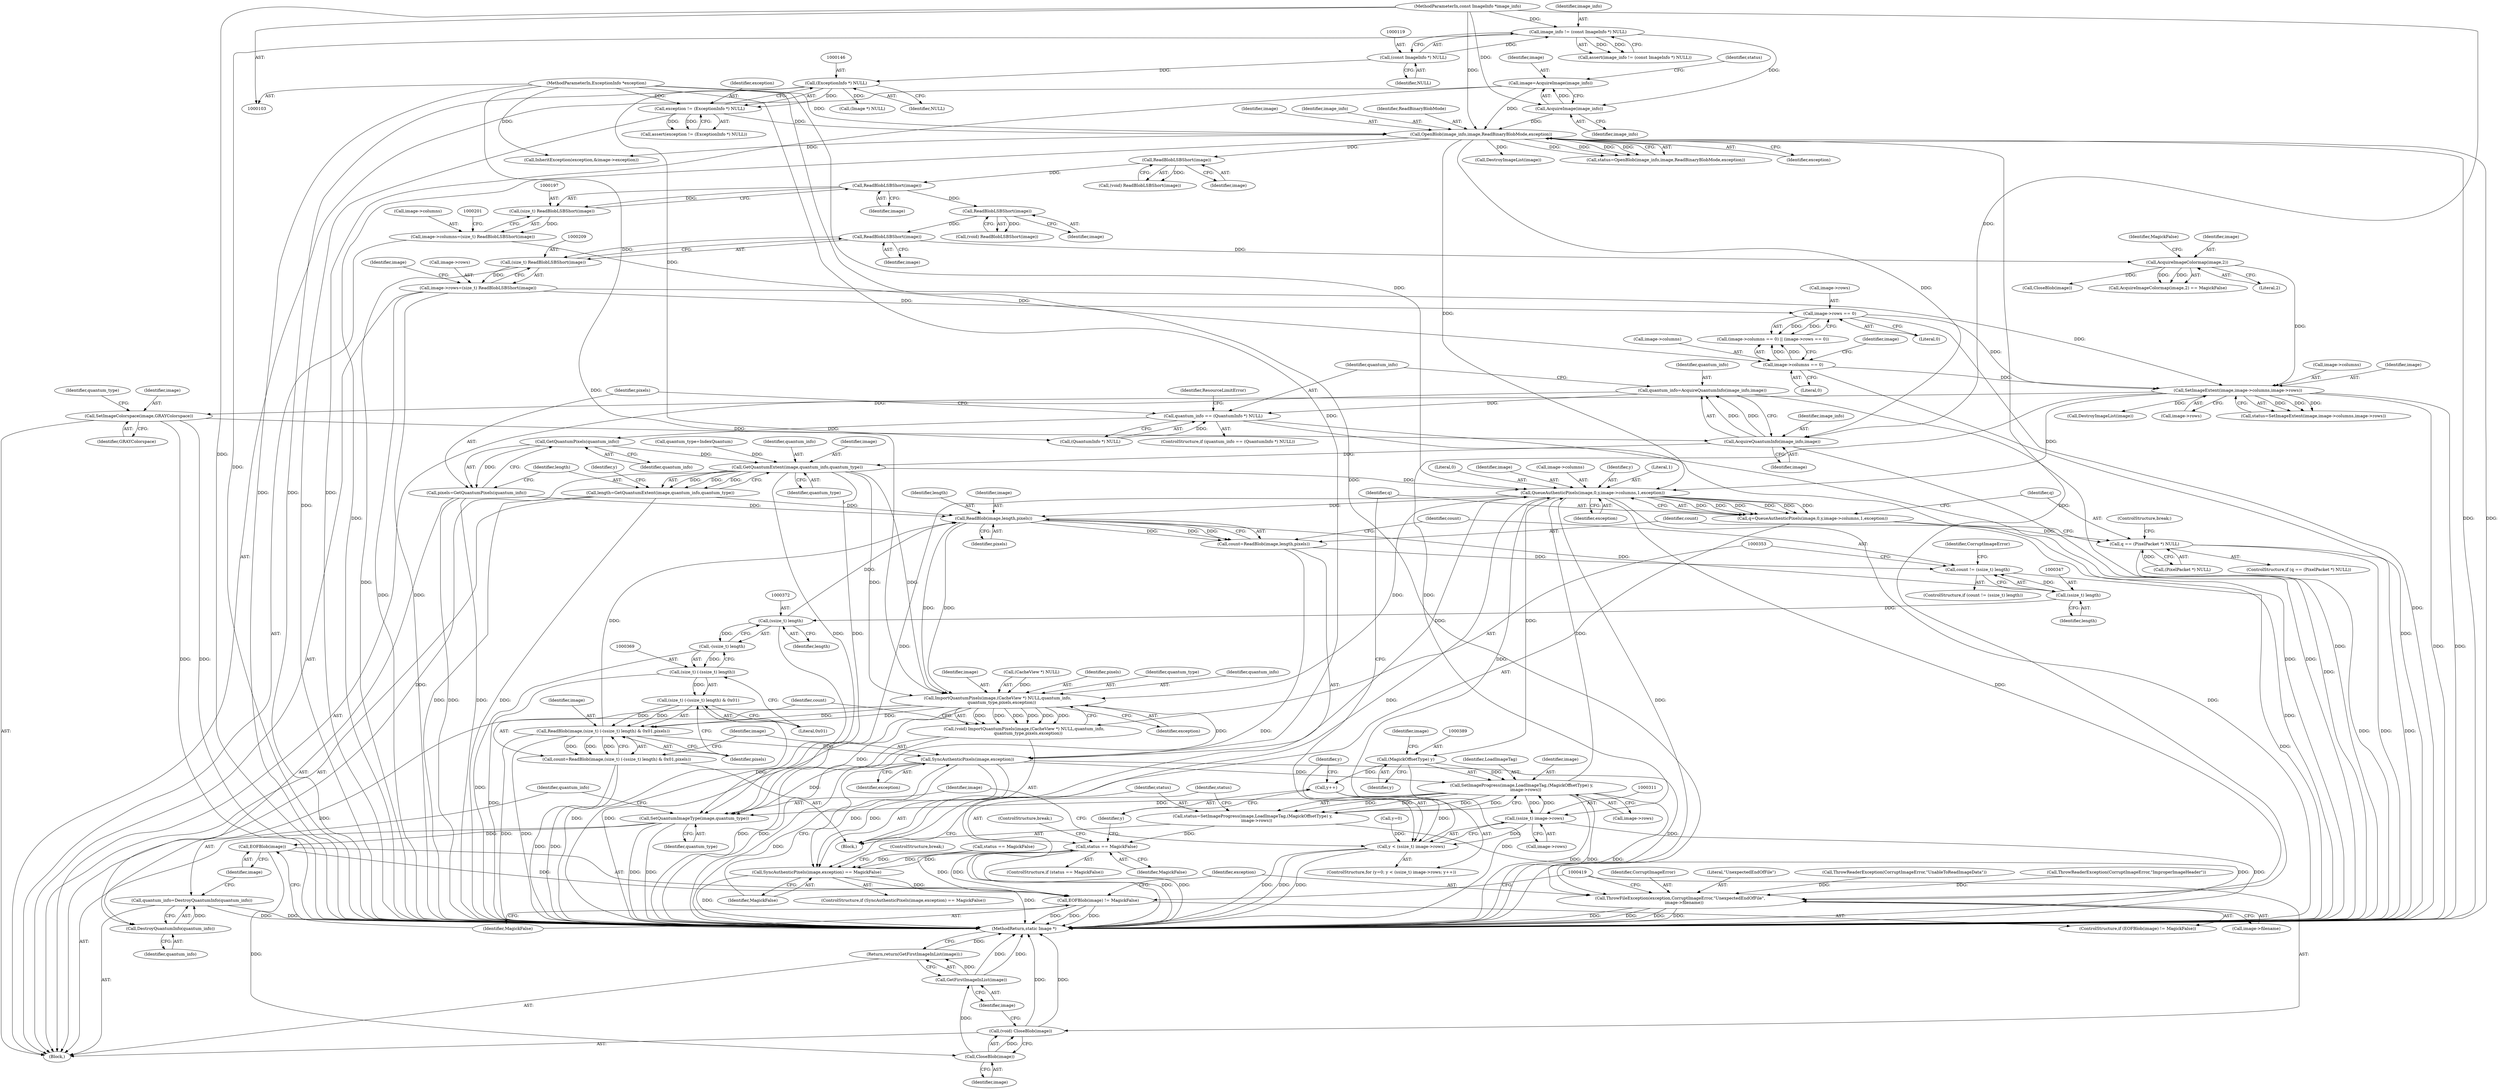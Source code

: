 digraph "0_ImageMagick_f6e9d0d9955e85bdd7540b251cd50d598dacc5e6_0@pointer" {
"1000280" [label="(Call,quantum_info=AcquireQuantumInfo(image_info,image))"];
"1000282" [label="(Call,AcquireQuantumInfo(image_info,image))"];
"1000160" [label="(Call,OpenBlob(image_info,image,ReadBinaryBlobMode,exception))"];
"1000156" [label="(Call,AcquireImage(image_info))"];
"1000116" [label="(Call,image_info != (const ImageInfo *) NULL)"];
"1000104" [label="(MethodParameterIn,const ImageInfo *image_info)"];
"1000118" [label="(Call,(const ImageInfo *) NULL)"];
"1000154" [label="(Call,image=AcquireImage(image_info))"];
"1000143" [label="(Call,exception != (ExceptionInfo *) NULL)"];
"1000105" [label="(MethodParameterIn,ExceptionInfo *exception)"];
"1000145" [label="(Call,(ExceptionInfo *) NULL)"];
"1000274" [label="(Call,SetImageColorspace(image,GRAYColorspace))"];
"1000252" [label="(Call,SetImageExtent(image,image->columns,image->rows))"];
"1000229" [label="(Call,AcquireImageColormap(image,2))"];
"1000210" [label="(Call,ReadBlobLSBShort(image))"];
"1000202" [label="(Call,ReadBlobLSBShort(image))"];
"1000198" [label="(Call,ReadBlobLSBShort(image))"];
"1000190" [label="(Call,ReadBlobLSBShort(image))"];
"1000214" [label="(Call,image->columns == 0)"];
"1000192" [label="(Call,image->columns=(size_t) ReadBlobLSBShort(image))"];
"1000196" [label="(Call,(size_t) ReadBlobLSBShort(image))"];
"1000219" [label="(Call,image->rows == 0)"];
"1000204" [label="(Call,image->rows=(size_t) ReadBlobLSBShort(image))"];
"1000208" [label="(Call,(size_t) ReadBlobLSBShort(image))"];
"1000286" [label="(Call,quantum_info == (QuantumInfo *) NULL)"];
"1000296" [label="(Call,GetQuantumPixels(quantum_info))"];
"1000294" [label="(Call,pixels=GetQuantumPixels(quantum_info))"];
"1000339" [label="(Call,ReadBlob(image,length,pixels))"];
"1000337" [label="(Call,count=ReadBlob(image,length,pixels))"];
"1000344" [label="(Call,count != (ssize_t) length)"];
"1000346" [label="(Call,(ssize_t) length)"];
"1000371" [label="(Call,(ssize_t) length)"];
"1000370" [label="(Call,-(ssize_t) length)"];
"1000368" [label="(Call,(size_t) (-(ssize_t) length))"];
"1000367" [label="(Call,(size_t) (-(ssize_t) length) & 0x01)"];
"1000365" [label="(Call,ReadBlob(image,(size_t) (-(ssize_t) length) & 0x01,pixels))"];
"1000363" [label="(Call,count=ReadBlob(image,(size_t) (-(ssize_t) length) & 0x01,pixels))"];
"1000378" [label="(Call,SyncAuthenticPixels(image,exception))"];
"1000321" [label="(Call,QueueAuthenticPixels(image,0,y,image->columns,1,exception))"];
"1000319" [label="(Call,q=QueueAuthenticPixels(image,0,y,image->columns,1,exception))"];
"1000331" [label="(Call,q == (PixelPacket *) NULL)"];
"1000354" [label="(Call,ImportQuantumPixels(image,(CacheView *) NULL,quantum_info,\n      quantum_type,pixels,exception))"];
"1000352" [label="(Call,(void) ImportQuantumPixels(image,(CacheView *) NULL,quantum_info,\n      quantum_type,pixels,exception))"];
"1000399" [label="(Call,SetQuantumImageType(image,quantum_type))"];
"1000408" [label="(Call,EOFBlob(image))"];
"1000407" [label="(Call,EOFBlob(image) != MagickFalse)"];
"1000420" [label="(Call,CloseBlob(image))"];
"1000418" [label="(Call,(void) CloseBlob(image))"];
"1000423" [label="(Call,GetFirstImageInList(image))"];
"1000422" [label="(Return,return(GetFirstImageInList(image));)"];
"1000404" [label="(Call,DestroyQuantumInfo(quantum_info))"];
"1000402" [label="(Call,quantum_info=DestroyQuantumInfo(quantum_info))"];
"1000388" [label="(Call,(MagickOffsetType) y)"];
"1000315" [label="(Call,y++)"];
"1000308" [label="(Call,y < (ssize_t) image->rows)"];
"1000385" [label="(Call,SetImageProgress(image,LoadImageTag,(MagickOffsetType) y,\n      image->rows))"];
"1000310" [label="(Call,(ssize_t) image->rows)"];
"1000383" [label="(Call,status=SetImageProgress(image,LoadImageTag,(MagickOffsetType) y,\n      image->rows))"];
"1000395" [label="(Call,status == MagickFalse)"];
"1000377" [label="(Call,SyncAuthenticPixels(image,exception) == MagickFalse)"];
"1000411" [label="(Call,ThrowFileException(exception,CorruptImageError,\"UnexpectedEndOfFile\",\n      image->filename))"];
"1000300" [label="(Call,GetQuantumExtent(image,quantum_info,quantum_type))"];
"1000298" [label="(Call,length=GetQuantumExtent(image,quantum_info,quantum_type))"];
"1000120" [label="(Identifier,NULL)"];
"1000422" [label="(Return,return(GetFirstImageInList(image));)"];
"1000365" [label="(Call,ReadBlob(image,(size_t) (-(ssize_t) length) & 0x01,pixels))"];
"1000160" [label="(Call,OpenBlob(image_info,image,ReadBinaryBlobMode,exception))"];
"1000162" [label="(Identifier,image)"];
"1000193" [label="(Call,image->columns)"];
"1000202" [label="(Call,ReadBlobLSBShort(image))"];
"1000156" [label="(Call,AcquireImage(image_info))"];
"1000287" [label="(Identifier,quantum_info)"];
"1000295" [label="(Identifier,pixels)"];
"1000324" [label="(Identifier,y)"];
"1000401" [label="(Identifier,quantum_type)"];
"1000330" [label="(ControlStructure,if (q == (PixelPacket *) NULL))"];
"1000400" [label="(Identifier,image)"];
"1000387" [label="(Identifier,LoadImageTag)"];
"1000277" [label="(Call,quantum_type=IndexQuantum)"];
"1000254" [label="(Call,image->columns)"];
"1000302" [label="(Identifier,quantum_info)"];
"1000355" [label="(Identifier,image)"];
"1000300" [label="(Call,GetQuantumExtent(image,quantum_info,quantum_type))"];
"1000210" [label="(Call,ReadBlobLSBShort(image))"];
"1000157" [label="(Identifier,image_info)"];
"1000218" [label="(Literal,0)"];
"1000223" [label="(Literal,0)"];
"1000296" [label="(Call,GetQuantumPixels(quantum_info))"];
"1000356" [label="(Call,(CacheView *) NULL)"];
"1000406" [label="(ControlStructure,if (EOFBlob(image) != MagickFalse))"];
"1000415" [label="(Call,image->filename)"];
"1000159" [label="(Identifier,status)"];
"1000272" [label="(Call,DestroyImageList(image))"];
"1000336" [label="(ControlStructure,break;)"];
"1000377" [label="(Call,SyncAuthenticPixels(image,exception) == MagickFalse)"];
"1000390" [label="(Identifier,y)"];
"1000297" [label="(Identifier,quantum_info)"];
"1000188" [label="(Call,(void) ReadBlobLSBShort(image))"];
"1000221" [label="(Identifier,image)"];
"1000200" [label="(Call,(void) ReadBlobLSBShort(image))"];
"1000341" [label="(Identifier,length)"];
"1000106" [label="(Block,)"];
"1000338" [label="(Identifier,count)"];
"1000301" [label="(Identifier,image)"];
"1000328" [label="(Literal,1)"];
"1000352" [label="(Call,(void) ImportQuantumPixels(image,(CacheView *) NULL,quantum_info,\n      quantum_type,pixels,exception))"];
"1000354" [label="(Call,ImportQuantumPixels(image,(CacheView *) NULL,quantum_info,\n      quantum_type,pixels,exception))"];
"1000405" [label="(Identifier,quantum_info)"];
"1000346" [label="(Call,(ssize_t) length)"];
"1000321" [label="(Call,QueueAuthenticPixels(image,0,y,image->columns,1,exception))"];
"1000154" [label="(Call,image=AcquireImage(image_info))"];
"1000172" [label="(Call,DestroyImageList(image))"];
"1000215" [label="(Call,image->columns)"];
"1000348" [label="(Identifier,length)"];
"1000382" [label="(ControlStructure,break;)"];
"1000203" [label="(Identifier,image)"];
"1000281" [label="(Identifier,quantum_info)"];
"1000117" [label="(Identifier,image_info)"];
"1000320" [label="(Identifier,q)"];
"1000409" [label="(Identifier,image)"];
"1000413" [label="(Identifier,CorruptImageError)"];
"1000274" [label="(Call,SetImageColorspace(image,GRAYColorspace))"];
"1000204" [label="(Call,image->rows=(size_t) ReadBlobLSBShort(image))"];
"1000361" [label="(Identifier,pixels)"];
"1000288" [label="(Call,(QuantumInfo *) NULL)"];
"1000261" [label="(Call,status == MagickFalse)"];
"1000214" [label="(Call,image->columns == 0)"];
"1000362" [label="(Identifier,exception)"];
"1000147" [label="(Identifier,NULL)"];
"1000375" [label="(Identifier,pixels)"];
"1000198" [label="(Call,ReadBlobLSBShort(image))"];
"1000213" [label="(Call,(image->columns == 0) || (image->rows == 0))"];
"1000323" [label="(Literal,0)"];
"1000414" [label="(Literal,\"UnexpectedEndOfFile\")"];
"1000349" [label="(Call,ThrowReaderException(CorruptImageError,\"UnableToReadImageData\"))"];
"1000306" [label="(Identifier,y)"];
"1000224" [label="(Call,ThrowReaderException(CorruptImageError,\"ImproperImageHeader\"))"];
"1000175" [label="(Call,(Image *) NULL)"];
"1000380" [label="(Identifier,exception)"];
"1000408" [label="(Call,EOFBlob(image))"];
"1000342" [label="(Identifier,pixels)"];
"1000304" [label="(ControlStructure,for (y=0; y < (ssize_t) image->rows; y++))"];
"1000292" [label="(Identifier,ResourceLimitError)"];
"1000275" [label="(Identifier,image)"];
"1000228" [label="(Call,AcquireImageColormap(image,2) == MagickFalse)"];
"1000284" [label="(Identifier,image)"];
"1000161" [label="(Identifier,image_info)"];
"1000367" [label="(Call,(size_t) (-(ssize_t) length) & 0x01)"];
"1000402" [label="(Call,quantum_info=DestroyQuantumInfo(quantum_info))"];
"1000143" [label="(Call,exception != (ExceptionInfo *) NULL)"];
"1000371" [label="(Call,(ssize_t) length)"];
"1000115" [label="(Call,assert(image_info != (const ImageInfo *) NULL))"];
"1000360" [label="(Identifier,quantum_type)"];
"1000286" [label="(Call,quantum_info == (QuantumInfo *) NULL)"];
"1000331" [label="(Call,q == (PixelPacket *) NULL)"];
"1000337" [label="(Call,count=ReadBlob(image,length,pixels))"];
"1000359" [label="(Identifier,quantum_info)"];
"1000384" [label="(Identifier,status)"];
"1000299" [label="(Identifier,length)"];
"1000376" [label="(ControlStructure,if (SyncAuthenticPixels(image,exception) == MagickFalse))"];
"1000385" [label="(Call,SetImageProgress(image,LoadImageTag,(MagickOffsetType) y,\n      image->rows))"];
"1000322" [label="(Identifier,image)"];
"1000315" [label="(Call,y++)"];
"1000386" [label="(Identifier,image)"];
"1000280" [label="(Call,quantum_info=AcquireQuantumInfo(image_info,image))"];
"1000196" [label="(Call,(size_t) ReadBlobLSBShort(image))"];
"1000425" [label="(MethodReturn,static Image *)"];
"1000423" [label="(Call,GetFirstImageInList(image))"];
"1000309" [label="(Identifier,y)"];
"1000144" [label="(Identifier,exception)"];
"1000399" [label="(Call,SetQuantumImageType(image,quantum_type))"];
"1000283" [label="(Identifier,image_info)"];
"1000265" [label="(Call,InheritException(exception,&image->exception))"];
"1000252" [label="(Call,SetImageExtent(image,image->columns,image->rows))"];
"1000421" [label="(Identifier,image)"];
"1000316" [label="(Identifier,y)"];
"1000305" [label="(Call,y=0)"];
"1000339" [label="(Call,ReadBlob(image,length,pixels))"];
"1000394" [label="(ControlStructure,if (status == MagickFalse))"];
"1000303" [label="(Identifier,quantum_type)"];
"1000219" [label="(Call,image->rows == 0)"];
"1000294" [label="(Call,pixels=GetQuantumPixels(quantum_info))"];
"1000164" [label="(Identifier,exception)"];
"1000370" [label="(Call,-(ssize_t) length)"];
"1000383" [label="(Call,status=SetImageProgress(image,LoadImageTag,(MagickOffsetType) y,\n      image->rows))"];
"1000229" [label="(Call,AcquireImageColormap(image,2))"];
"1000340" [label="(Identifier,image)"];
"1000373" [label="(Identifier,length)"];
"1000364" [label="(Identifier,count)"];
"1000332" [label="(Identifier,q)"];
"1000412" [label="(Identifier,exception)"];
"1000192" [label="(Call,image->columns=(size_t) ReadBlobLSBShort(image))"];
"1000231" [label="(Literal,2)"];
"1000105" [label="(MethodParameterIn,ExceptionInfo *exception)"];
"1000257" [label="(Call,image->rows)"];
"1000424" [label="(Identifier,image)"];
"1000343" [label="(ControlStructure,if (count != (ssize_t) length))"];
"1000245" [label="(Call,CloseBlob(image))"];
"1000391" [label="(Call,image->rows)"];
"1000104" [label="(MethodParameterIn,const ImageInfo *image_info)"];
"1000363" [label="(Call,count=ReadBlob(image,(size_t) (-(ssize_t) length) & 0x01,pixels))"];
"1000397" [label="(Identifier,MagickFalse)"];
"1000278" [label="(Identifier,quantum_type)"];
"1000398" [label="(ControlStructure,break;)"];
"1000298" [label="(Call,length=GetQuantumExtent(image,quantum_info,quantum_type))"];
"1000368" [label="(Call,(size_t) (-(ssize_t) length))"];
"1000381" [label="(Identifier,MagickFalse)"];
"1000145" [label="(Call,(ExceptionInfo *) NULL)"];
"1000142" [label="(Call,assert(exception != (ExceptionInfo *) NULL))"];
"1000205" [label="(Call,image->rows)"];
"1000285" [label="(ControlStructure,if (quantum_info == (QuantumInfo *) NULL))"];
"1000325" [label="(Call,image->columns)"];
"1000312" [label="(Call,image->rows)"];
"1000403" [label="(Identifier,quantum_info)"];
"1000404" [label="(Call,DestroyQuantumInfo(quantum_info))"];
"1000250" [label="(Call,status=SetImageExtent(image,image->columns,image->rows))"];
"1000308" [label="(Call,y < (ssize_t) image->rows)"];
"1000211" [label="(Identifier,image)"];
"1000253" [label="(Identifier,image)"];
"1000208" [label="(Call,(size_t) ReadBlobLSBShort(image))"];
"1000317" [label="(Block,)"];
"1000329" [label="(Identifier,exception)"];
"1000276" [label="(Identifier,GRAYColorspace)"];
"1000232" [label="(Identifier,MagickFalse)"];
"1000118" [label="(Call,(const ImageInfo *) NULL)"];
"1000374" [label="(Literal,0x01)"];
"1000392" [label="(Identifier,image)"];
"1000396" [label="(Identifier,status)"];
"1000282" [label="(Call,AcquireQuantumInfo(image_info,image))"];
"1000410" [label="(Identifier,MagickFalse)"];
"1000216" [label="(Identifier,image)"];
"1000388" [label="(Call,(MagickOffsetType) y)"];
"1000395" [label="(Call,status == MagickFalse)"];
"1000163" [label="(Identifier,ReadBinaryBlobMode)"];
"1000190" [label="(Call,ReadBlobLSBShort(image))"];
"1000418" [label="(Call,(void) CloseBlob(image))"];
"1000310" [label="(Call,(ssize_t) image->rows)"];
"1000407" [label="(Call,EOFBlob(image) != MagickFalse)"];
"1000191" [label="(Identifier,image)"];
"1000350" [label="(Identifier,CorruptImageError)"];
"1000378" [label="(Call,SyncAuthenticPixels(image,exception))"];
"1000379" [label="(Identifier,image)"];
"1000345" [label="(Identifier,count)"];
"1000116" [label="(Call,image_info != (const ImageInfo *) NULL)"];
"1000155" [label="(Identifier,image)"];
"1000158" [label="(Call,status=OpenBlob(image_info,image,ReadBinaryBlobMode,exception))"];
"1000220" [label="(Call,image->rows)"];
"1000199" [label="(Identifier,image)"];
"1000319" [label="(Call,q=QueueAuthenticPixels(image,0,y,image->columns,1,exception))"];
"1000333" [label="(Call,(PixelPacket *) NULL)"];
"1000230" [label="(Identifier,image)"];
"1000344" [label="(Call,count != (ssize_t) length)"];
"1000366" [label="(Identifier,image)"];
"1000420" [label="(Call,CloseBlob(image))"];
"1000411" [label="(Call,ThrowFileException(exception,CorruptImageError,\"UnexpectedEndOfFile\",\n      image->filename))"];
"1000280" -> "1000106"  [label="AST: "];
"1000280" -> "1000282"  [label="CFG: "];
"1000281" -> "1000280"  [label="AST: "];
"1000282" -> "1000280"  [label="AST: "];
"1000287" -> "1000280"  [label="CFG: "];
"1000280" -> "1000425"  [label="DDG: "];
"1000282" -> "1000280"  [label="DDG: "];
"1000282" -> "1000280"  [label="DDG: "];
"1000280" -> "1000286"  [label="DDG: "];
"1000282" -> "1000284"  [label="CFG: "];
"1000283" -> "1000282"  [label="AST: "];
"1000284" -> "1000282"  [label="AST: "];
"1000282" -> "1000425"  [label="DDG: "];
"1000160" -> "1000282"  [label="DDG: "];
"1000104" -> "1000282"  [label="DDG: "];
"1000274" -> "1000282"  [label="DDG: "];
"1000282" -> "1000300"  [label="DDG: "];
"1000160" -> "1000158"  [label="AST: "];
"1000160" -> "1000164"  [label="CFG: "];
"1000161" -> "1000160"  [label="AST: "];
"1000162" -> "1000160"  [label="AST: "];
"1000163" -> "1000160"  [label="AST: "];
"1000164" -> "1000160"  [label="AST: "];
"1000158" -> "1000160"  [label="CFG: "];
"1000160" -> "1000425"  [label="DDG: "];
"1000160" -> "1000425"  [label="DDG: "];
"1000160" -> "1000425"  [label="DDG: "];
"1000160" -> "1000158"  [label="DDG: "];
"1000160" -> "1000158"  [label="DDG: "];
"1000160" -> "1000158"  [label="DDG: "];
"1000160" -> "1000158"  [label="DDG: "];
"1000156" -> "1000160"  [label="DDG: "];
"1000104" -> "1000160"  [label="DDG: "];
"1000154" -> "1000160"  [label="DDG: "];
"1000143" -> "1000160"  [label="DDG: "];
"1000105" -> "1000160"  [label="DDG: "];
"1000160" -> "1000172"  [label="DDG: "];
"1000160" -> "1000190"  [label="DDG: "];
"1000160" -> "1000265"  [label="DDG: "];
"1000160" -> "1000321"  [label="DDG: "];
"1000160" -> "1000411"  [label="DDG: "];
"1000156" -> "1000154"  [label="AST: "];
"1000156" -> "1000157"  [label="CFG: "];
"1000157" -> "1000156"  [label="AST: "];
"1000154" -> "1000156"  [label="CFG: "];
"1000156" -> "1000154"  [label="DDG: "];
"1000116" -> "1000156"  [label="DDG: "];
"1000104" -> "1000156"  [label="DDG: "];
"1000116" -> "1000115"  [label="AST: "];
"1000116" -> "1000118"  [label="CFG: "];
"1000117" -> "1000116"  [label="AST: "];
"1000118" -> "1000116"  [label="AST: "];
"1000115" -> "1000116"  [label="CFG: "];
"1000116" -> "1000425"  [label="DDG: "];
"1000116" -> "1000115"  [label="DDG: "];
"1000116" -> "1000115"  [label="DDG: "];
"1000104" -> "1000116"  [label="DDG: "];
"1000118" -> "1000116"  [label="DDG: "];
"1000104" -> "1000103"  [label="AST: "];
"1000104" -> "1000425"  [label="DDG: "];
"1000118" -> "1000120"  [label="CFG: "];
"1000119" -> "1000118"  [label="AST: "];
"1000120" -> "1000118"  [label="AST: "];
"1000118" -> "1000145"  [label="DDG: "];
"1000154" -> "1000106"  [label="AST: "];
"1000155" -> "1000154"  [label="AST: "];
"1000159" -> "1000154"  [label="CFG: "];
"1000154" -> "1000425"  [label="DDG: "];
"1000143" -> "1000142"  [label="AST: "];
"1000143" -> "1000145"  [label="CFG: "];
"1000144" -> "1000143"  [label="AST: "];
"1000145" -> "1000143"  [label="AST: "];
"1000142" -> "1000143"  [label="CFG: "];
"1000143" -> "1000425"  [label="DDG: "];
"1000143" -> "1000142"  [label="DDG: "];
"1000143" -> "1000142"  [label="DDG: "];
"1000105" -> "1000143"  [label="DDG: "];
"1000145" -> "1000143"  [label="DDG: "];
"1000105" -> "1000103"  [label="AST: "];
"1000105" -> "1000425"  [label="DDG: "];
"1000105" -> "1000265"  [label="DDG: "];
"1000105" -> "1000321"  [label="DDG: "];
"1000105" -> "1000354"  [label="DDG: "];
"1000105" -> "1000378"  [label="DDG: "];
"1000105" -> "1000411"  [label="DDG: "];
"1000145" -> "1000147"  [label="CFG: "];
"1000146" -> "1000145"  [label="AST: "];
"1000147" -> "1000145"  [label="AST: "];
"1000145" -> "1000425"  [label="DDG: "];
"1000145" -> "1000175"  [label="DDG: "];
"1000145" -> "1000288"  [label="DDG: "];
"1000274" -> "1000106"  [label="AST: "];
"1000274" -> "1000276"  [label="CFG: "];
"1000275" -> "1000274"  [label="AST: "];
"1000276" -> "1000274"  [label="AST: "];
"1000278" -> "1000274"  [label="CFG: "];
"1000274" -> "1000425"  [label="DDG: "];
"1000274" -> "1000425"  [label="DDG: "];
"1000252" -> "1000274"  [label="DDG: "];
"1000252" -> "1000250"  [label="AST: "];
"1000252" -> "1000257"  [label="CFG: "];
"1000253" -> "1000252"  [label="AST: "];
"1000254" -> "1000252"  [label="AST: "];
"1000257" -> "1000252"  [label="AST: "];
"1000250" -> "1000252"  [label="CFG: "];
"1000252" -> "1000425"  [label="DDG: "];
"1000252" -> "1000425"  [label="DDG: "];
"1000252" -> "1000250"  [label="DDG: "];
"1000252" -> "1000250"  [label="DDG: "];
"1000252" -> "1000250"  [label="DDG: "];
"1000229" -> "1000252"  [label="DDG: "];
"1000214" -> "1000252"  [label="DDG: "];
"1000219" -> "1000252"  [label="DDG: "];
"1000204" -> "1000252"  [label="DDG: "];
"1000252" -> "1000272"  [label="DDG: "];
"1000252" -> "1000310"  [label="DDG: "];
"1000252" -> "1000321"  [label="DDG: "];
"1000229" -> "1000228"  [label="AST: "];
"1000229" -> "1000231"  [label="CFG: "];
"1000230" -> "1000229"  [label="AST: "];
"1000231" -> "1000229"  [label="AST: "];
"1000232" -> "1000229"  [label="CFG: "];
"1000229" -> "1000228"  [label="DDG: "];
"1000229" -> "1000228"  [label="DDG: "];
"1000210" -> "1000229"  [label="DDG: "];
"1000229" -> "1000245"  [label="DDG: "];
"1000210" -> "1000208"  [label="AST: "];
"1000210" -> "1000211"  [label="CFG: "];
"1000211" -> "1000210"  [label="AST: "];
"1000208" -> "1000210"  [label="CFG: "];
"1000210" -> "1000208"  [label="DDG: "];
"1000202" -> "1000210"  [label="DDG: "];
"1000202" -> "1000200"  [label="AST: "];
"1000202" -> "1000203"  [label="CFG: "];
"1000203" -> "1000202"  [label="AST: "];
"1000200" -> "1000202"  [label="CFG: "];
"1000202" -> "1000200"  [label="DDG: "];
"1000198" -> "1000202"  [label="DDG: "];
"1000198" -> "1000196"  [label="AST: "];
"1000198" -> "1000199"  [label="CFG: "];
"1000199" -> "1000198"  [label="AST: "];
"1000196" -> "1000198"  [label="CFG: "];
"1000198" -> "1000196"  [label="DDG: "];
"1000190" -> "1000198"  [label="DDG: "];
"1000190" -> "1000188"  [label="AST: "];
"1000190" -> "1000191"  [label="CFG: "];
"1000191" -> "1000190"  [label="AST: "];
"1000188" -> "1000190"  [label="CFG: "];
"1000190" -> "1000188"  [label="DDG: "];
"1000214" -> "1000213"  [label="AST: "];
"1000214" -> "1000218"  [label="CFG: "];
"1000215" -> "1000214"  [label="AST: "];
"1000218" -> "1000214"  [label="AST: "];
"1000221" -> "1000214"  [label="CFG: "];
"1000213" -> "1000214"  [label="CFG: "];
"1000214" -> "1000425"  [label="DDG: "];
"1000214" -> "1000213"  [label="DDG: "];
"1000214" -> "1000213"  [label="DDG: "];
"1000192" -> "1000214"  [label="DDG: "];
"1000192" -> "1000106"  [label="AST: "];
"1000192" -> "1000196"  [label="CFG: "];
"1000193" -> "1000192"  [label="AST: "];
"1000196" -> "1000192"  [label="AST: "];
"1000201" -> "1000192"  [label="CFG: "];
"1000196" -> "1000192"  [label="DDG: "];
"1000197" -> "1000196"  [label="AST: "];
"1000219" -> "1000213"  [label="AST: "];
"1000219" -> "1000223"  [label="CFG: "];
"1000220" -> "1000219"  [label="AST: "];
"1000223" -> "1000219"  [label="AST: "];
"1000213" -> "1000219"  [label="CFG: "];
"1000219" -> "1000425"  [label="DDG: "];
"1000219" -> "1000213"  [label="DDG: "];
"1000219" -> "1000213"  [label="DDG: "];
"1000204" -> "1000219"  [label="DDG: "];
"1000204" -> "1000106"  [label="AST: "];
"1000204" -> "1000208"  [label="CFG: "];
"1000205" -> "1000204"  [label="AST: "];
"1000208" -> "1000204"  [label="AST: "];
"1000216" -> "1000204"  [label="CFG: "];
"1000204" -> "1000425"  [label="DDG: "];
"1000204" -> "1000425"  [label="DDG: "];
"1000208" -> "1000204"  [label="DDG: "];
"1000209" -> "1000208"  [label="AST: "];
"1000208" -> "1000425"  [label="DDG: "];
"1000286" -> "1000285"  [label="AST: "];
"1000286" -> "1000288"  [label="CFG: "];
"1000287" -> "1000286"  [label="AST: "];
"1000288" -> "1000286"  [label="AST: "];
"1000292" -> "1000286"  [label="CFG: "];
"1000295" -> "1000286"  [label="CFG: "];
"1000286" -> "1000425"  [label="DDG: "];
"1000286" -> "1000425"  [label="DDG: "];
"1000288" -> "1000286"  [label="DDG: "];
"1000286" -> "1000296"  [label="DDG: "];
"1000296" -> "1000294"  [label="AST: "];
"1000296" -> "1000297"  [label="CFG: "];
"1000297" -> "1000296"  [label="AST: "];
"1000294" -> "1000296"  [label="CFG: "];
"1000296" -> "1000294"  [label="DDG: "];
"1000296" -> "1000300"  [label="DDG: "];
"1000294" -> "1000106"  [label="AST: "];
"1000295" -> "1000294"  [label="AST: "];
"1000299" -> "1000294"  [label="CFG: "];
"1000294" -> "1000425"  [label="DDG: "];
"1000294" -> "1000425"  [label="DDG: "];
"1000294" -> "1000339"  [label="DDG: "];
"1000339" -> "1000337"  [label="AST: "];
"1000339" -> "1000342"  [label="CFG: "];
"1000340" -> "1000339"  [label="AST: "];
"1000341" -> "1000339"  [label="AST: "];
"1000342" -> "1000339"  [label="AST: "];
"1000337" -> "1000339"  [label="CFG: "];
"1000339" -> "1000337"  [label="DDG: "];
"1000339" -> "1000337"  [label="DDG: "];
"1000339" -> "1000337"  [label="DDG: "];
"1000321" -> "1000339"  [label="DDG: "];
"1000298" -> "1000339"  [label="DDG: "];
"1000371" -> "1000339"  [label="DDG: "];
"1000365" -> "1000339"  [label="DDG: "];
"1000339" -> "1000346"  [label="DDG: "];
"1000339" -> "1000354"  [label="DDG: "];
"1000339" -> "1000354"  [label="DDG: "];
"1000337" -> "1000317"  [label="AST: "];
"1000338" -> "1000337"  [label="AST: "];
"1000345" -> "1000337"  [label="CFG: "];
"1000337" -> "1000425"  [label="DDG: "];
"1000337" -> "1000344"  [label="DDG: "];
"1000344" -> "1000343"  [label="AST: "];
"1000344" -> "1000346"  [label="CFG: "];
"1000345" -> "1000344"  [label="AST: "];
"1000346" -> "1000344"  [label="AST: "];
"1000350" -> "1000344"  [label="CFG: "];
"1000353" -> "1000344"  [label="CFG: "];
"1000344" -> "1000425"  [label="DDG: "];
"1000346" -> "1000344"  [label="DDG: "];
"1000346" -> "1000348"  [label="CFG: "];
"1000347" -> "1000346"  [label="AST: "];
"1000348" -> "1000346"  [label="AST: "];
"1000346" -> "1000371"  [label="DDG: "];
"1000371" -> "1000370"  [label="AST: "];
"1000371" -> "1000373"  [label="CFG: "];
"1000372" -> "1000371"  [label="AST: "];
"1000373" -> "1000371"  [label="AST: "];
"1000370" -> "1000371"  [label="CFG: "];
"1000371" -> "1000425"  [label="DDG: "];
"1000371" -> "1000370"  [label="DDG: "];
"1000370" -> "1000368"  [label="AST: "];
"1000368" -> "1000370"  [label="CFG: "];
"1000370" -> "1000425"  [label="DDG: "];
"1000370" -> "1000368"  [label="DDG: "];
"1000368" -> "1000367"  [label="AST: "];
"1000369" -> "1000368"  [label="AST: "];
"1000374" -> "1000368"  [label="CFG: "];
"1000368" -> "1000425"  [label="DDG: "];
"1000368" -> "1000367"  [label="DDG: "];
"1000367" -> "1000365"  [label="AST: "];
"1000367" -> "1000374"  [label="CFG: "];
"1000374" -> "1000367"  [label="AST: "];
"1000375" -> "1000367"  [label="CFG: "];
"1000367" -> "1000425"  [label="DDG: "];
"1000367" -> "1000365"  [label="DDG: "];
"1000367" -> "1000365"  [label="DDG: "];
"1000365" -> "1000363"  [label="AST: "];
"1000365" -> "1000375"  [label="CFG: "];
"1000366" -> "1000365"  [label="AST: "];
"1000375" -> "1000365"  [label="AST: "];
"1000363" -> "1000365"  [label="CFG: "];
"1000365" -> "1000425"  [label="DDG: "];
"1000365" -> "1000425"  [label="DDG: "];
"1000365" -> "1000363"  [label="DDG: "];
"1000365" -> "1000363"  [label="DDG: "];
"1000365" -> "1000363"  [label="DDG: "];
"1000354" -> "1000365"  [label="DDG: "];
"1000354" -> "1000365"  [label="DDG: "];
"1000365" -> "1000378"  [label="DDG: "];
"1000363" -> "1000317"  [label="AST: "];
"1000364" -> "1000363"  [label="AST: "];
"1000379" -> "1000363"  [label="CFG: "];
"1000363" -> "1000425"  [label="DDG: "];
"1000363" -> "1000425"  [label="DDG: "];
"1000378" -> "1000377"  [label="AST: "];
"1000378" -> "1000380"  [label="CFG: "];
"1000379" -> "1000378"  [label="AST: "];
"1000380" -> "1000378"  [label="AST: "];
"1000381" -> "1000378"  [label="CFG: "];
"1000378" -> "1000425"  [label="DDG: "];
"1000378" -> "1000321"  [label="DDG: "];
"1000378" -> "1000377"  [label="DDG: "];
"1000378" -> "1000377"  [label="DDG: "];
"1000354" -> "1000378"  [label="DDG: "];
"1000378" -> "1000385"  [label="DDG: "];
"1000378" -> "1000399"  [label="DDG: "];
"1000378" -> "1000411"  [label="DDG: "];
"1000321" -> "1000319"  [label="AST: "];
"1000321" -> "1000329"  [label="CFG: "];
"1000322" -> "1000321"  [label="AST: "];
"1000323" -> "1000321"  [label="AST: "];
"1000324" -> "1000321"  [label="AST: "];
"1000325" -> "1000321"  [label="AST: "];
"1000328" -> "1000321"  [label="AST: "];
"1000329" -> "1000321"  [label="AST: "];
"1000319" -> "1000321"  [label="CFG: "];
"1000321" -> "1000425"  [label="DDG: "];
"1000321" -> "1000425"  [label="DDG: "];
"1000321" -> "1000425"  [label="DDG: "];
"1000321" -> "1000319"  [label="DDG: "];
"1000321" -> "1000319"  [label="DDG: "];
"1000321" -> "1000319"  [label="DDG: "];
"1000321" -> "1000319"  [label="DDG: "];
"1000321" -> "1000319"  [label="DDG: "];
"1000321" -> "1000319"  [label="DDG: "];
"1000300" -> "1000321"  [label="DDG: "];
"1000385" -> "1000321"  [label="DDG: "];
"1000308" -> "1000321"  [label="DDG: "];
"1000321" -> "1000354"  [label="DDG: "];
"1000321" -> "1000388"  [label="DDG: "];
"1000321" -> "1000399"  [label="DDG: "];
"1000321" -> "1000411"  [label="DDG: "];
"1000319" -> "1000317"  [label="AST: "];
"1000320" -> "1000319"  [label="AST: "];
"1000332" -> "1000319"  [label="CFG: "];
"1000319" -> "1000425"  [label="DDG: "];
"1000319" -> "1000331"  [label="DDG: "];
"1000331" -> "1000330"  [label="AST: "];
"1000331" -> "1000333"  [label="CFG: "];
"1000332" -> "1000331"  [label="AST: "];
"1000333" -> "1000331"  [label="AST: "];
"1000336" -> "1000331"  [label="CFG: "];
"1000338" -> "1000331"  [label="CFG: "];
"1000331" -> "1000425"  [label="DDG: "];
"1000331" -> "1000425"  [label="DDG: "];
"1000331" -> "1000425"  [label="DDG: "];
"1000333" -> "1000331"  [label="DDG: "];
"1000354" -> "1000352"  [label="AST: "];
"1000354" -> "1000362"  [label="CFG: "];
"1000355" -> "1000354"  [label="AST: "];
"1000356" -> "1000354"  [label="AST: "];
"1000359" -> "1000354"  [label="AST: "];
"1000360" -> "1000354"  [label="AST: "];
"1000361" -> "1000354"  [label="AST: "];
"1000362" -> "1000354"  [label="AST: "];
"1000352" -> "1000354"  [label="CFG: "];
"1000354" -> "1000425"  [label="DDG: "];
"1000354" -> "1000352"  [label="DDG: "];
"1000354" -> "1000352"  [label="DDG: "];
"1000354" -> "1000352"  [label="DDG: "];
"1000354" -> "1000352"  [label="DDG: "];
"1000354" -> "1000352"  [label="DDG: "];
"1000354" -> "1000352"  [label="DDG: "];
"1000356" -> "1000354"  [label="DDG: "];
"1000300" -> "1000354"  [label="DDG: "];
"1000300" -> "1000354"  [label="DDG: "];
"1000354" -> "1000399"  [label="DDG: "];
"1000354" -> "1000404"  [label="DDG: "];
"1000352" -> "1000317"  [label="AST: "];
"1000353" -> "1000352"  [label="AST: "];
"1000364" -> "1000352"  [label="CFG: "];
"1000352" -> "1000425"  [label="DDG: "];
"1000352" -> "1000425"  [label="DDG: "];
"1000399" -> "1000106"  [label="AST: "];
"1000399" -> "1000401"  [label="CFG: "];
"1000400" -> "1000399"  [label="AST: "];
"1000401" -> "1000399"  [label="AST: "];
"1000403" -> "1000399"  [label="CFG: "];
"1000399" -> "1000425"  [label="DDG: "];
"1000399" -> "1000425"  [label="DDG: "];
"1000300" -> "1000399"  [label="DDG: "];
"1000300" -> "1000399"  [label="DDG: "];
"1000385" -> "1000399"  [label="DDG: "];
"1000399" -> "1000408"  [label="DDG: "];
"1000408" -> "1000407"  [label="AST: "];
"1000408" -> "1000409"  [label="CFG: "];
"1000409" -> "1000408"  [label="AST: "];
"1000410" -> "1000408"  [label="CFG: "];
"1000408" -> "1000407"  [label="DDG: "];
"1000408" -> "1000420"  [label="DDG: "];
"1000407" -> "1000406"  [label="AST: "];
"1000407" -> "1000410"  [label="CFG: "];
"1000410" -> "1000407"  [label="AST: "];
"1000412" -> "1000407"  [label="CFG: "];
"1000419" -> "1000407"  [label="CFG: "];
"1000407" -> "1000425"  [label="DDG: "];
"1000407" -> "1000425"  [label="DDG: "];
"1000407" -> "1000425"  [label="DDG: "];
"1000395" -> "1000407"  [label="DDG: "];
"1000261" -> "1000407"  [label="DDG: "];
"1000377" -> "1000407"  [label="DDG: "];
"1000420" -> "1000418"  [label="AST: "];
"1000420" -> "1000421"  [label="CFG: "];
"1000421" -> "1000420"  [label="AST: "];
"1000418" -> "1000420"  [label="CFG: "];
"1000420" -> "1000418"  [label="DDG: "];
"1000420" -> "1000423"  [label="DDG: "];
"1000418" -> "1000106"  [label="AST: "];
"1000419" -> "1000418"  [label="AST: "];
"1000424" -> "1000418"  [label="CFG: "];
"1000418" -> "1000425"  [label="DDG: "];
"1000418" -> "1000425"  [label="DDG: "];
"1000423" -> "1000422"  [label="AST: "];
"1000423" -> "1000424"  [label="CFG: "];
"1000424" -> "1000423"  [label="AST: "];
"1000422" -> "1000423"  [label="CFG: "];
"1000423" -> "1000425"  [label="DDG: "];
"1000423" -> "1000425"  [label="DDG: "];
"1000423" -> "1000422"  [label="DDG: "];
"1000422" -> "1000106"  [label="AST: "];
"1000425" -> "1000422"  [label="CFG: "];
"1000422" -> "1000425"  [label="DDG: "];
"1000404" -> "1000402"  [label="AST: "];
"1000404" -> "1000405"  [label="CFG: "];
"1000405" -> "1000404"  [label="AST: "];
"1000402" -> "1000404"  [label="CFG: "];
"1000404" -> "1000402"  [label="DDG: "];
"1000300" -> "1000404"  [label="DDG: "];
"1000402" -> "1000106"  [label="AST: "];
"1000403" -> "1000402"  [label="AST: "];
"1000409" -> "1000402"  [label="CFG: "];
"1000402" -> "1000425"  [label="DDG: "];
"1000402" -> "1000425"  [label="DDG: "];
"1000388" -> "1000385"  [label="AST: "];
"1000388" -> "1000390"  [label="CFG: "];
"1000389" -> "1000388"  [label="AST: "];
"1000390" -> "1000388"  [label="AST: "];
"1000392" -> "1000388"  [label="CFG: "];
"1000388" -> "1000425"  [label="DDG: "];
"1000388" -> "1000315"  [label="DDG: "];
"1000388" -> "1000385"  [label="DDG: "];
"1000315" -> "1000304"  [label="AST: "];
"1000315" -> "1000316"  [label="CFG: "];
"1000316" -> "1000315"  [label="AST: "];
"1000309" -> "1000315"  [label="CFG: "];
"1000315" -> "1000308"  [label="DDG: "];
"1000308" -> "1000304"  [label="AST: "];
"1000308" -> "1000310"  [label="CFG: "];
"1000309" -> "1000308"  [label="AST: "];
"1000310" -> "1000308"  [label="AST: "];
"1000320" -> "1000308"  [label="CFG: "];
"1000400" -> "1000308"  [label="CFG: "];
"1000308" -> "1000425"  [label="DDG: "];
"1000308" -> "1000425"  [label="DDG: "];
"1000308" -> "1000425"  [label="DDG: "];
"1000305" -> "1000308"  [label="DDG: "];
"1000310" -> "1000308"  [label="DDG: "];
"1000385" -> "1000383"  [label="AST: "];
"1000385" -> "1000391"  [label="CFG: "];
"1000386" -> "1000385"  [label="AST: "];
"1000387" -> "1000385"  [label="AST: "];
"1000391" -> "1000385"  [label="AST: "];
"1000383" -> "1000385"  [label="CFG: "];
"1000385" -> "1000425"  [label="DDG: "];
"1000385" -> "1000425"  [label="DDG: "];
"1000385" -> "1000425"  [label="DDG: "];
"1000385" -> "1000310"  [label="DDG: "];
"1000385" -> "1000383"  [label="DDG: "];
"1000385" -> "1000383"  [label="DDG: "];
"1000385" -> "1000383"  [label="DDG: "];
"1000385" -> "1000383"  [label="DDG: "];
"1000310" -> "1000385"  [label="DDG: "];
"1000310" -> "1000312"  [label="CFG: "];
"1000311" -> "1000310"  [label="AST: "];
"1000312" -> "1000310"  [label="AST: "];
"1000310" -> "1000425"  [label="DDG: "];
"1000383" -> "1000317"  [label="AST: "];
"1000384" -> "1000383"  [label="AST: "];
"1000396" -> "1000383"  [label="CFG: "];
"1000383" -> "1000425"  [label="DDG: "];
"1000383" -> "1000395"  [label="DDG: "];
"1000395" -> "1000394"  [label="AST: "];
"1000395" -> "1000397"  [label="CFG: "];
"1000396" -> "1000395"  [label="AST: "];
"1000397" -> "1000395"  [label="AST: "];
"1000398" -> "1000395"  [label="CFG: "];
"1000316" -> "1000395"  [label="CFG: "];
"1000395" -> "1000425"  [label="DDG: "];
"1000395" -> "1000425"  [label="DDG: "];
"1000395" -> "1000377"  [label="DDG: "];
"1000377" -> "1000395"  [label="DDG: "];
"1000377" -> "1000376"  [label="AST: "];
"1000377" -> "1000381"  [label="CFG: "];
"1000381" -> "1000377"  [label="AST: "];
"1000382" -> "1000377"  [label="CFG: "];
"1000384" -> "1000377"  [label="CFG: "];
"1000377" -> "1000425"  [label="DDG: "];
"1000377" -> "1000425"  [label="DDG: "];
"1000261" -> "1000377"  [label="DDG: "];
"1000411" -> "1000406"  [label="AST: "];
"1000411" -> "1000415"  [label="CFG: "];
"1000412" -> "1000411"  [label="AST: "];
"1000413" -> "1000411"  [label="AST: "];
"1000414" -> "1000411"  [label="AST: "];
"1000415" -> "1000411"  [label="AST: "];
"1000419" -> "1000411"  [label="CFG: "];
"1000411" -> "1000425"  [label="DDG: "];
"1000411" -> "1000425"  [label="DDG: "];
"1000411" -> "1000425"  [label="DDG: "];
"1000411" -> "1000425"  [label="DDG: "];
"1000224" -> "1000411"  [label="DDG: "];
"1000349" -> "1000411"  [label="DDG: "];
"1000300" -> "1000298"  [label="AST: "];
"1000300" -> "1000303"  [label="CFG: "];
"1000301" -> "1000300"  [label="AST: "];
"1000302" -> "1000300"  [label="AST: "];
"1000303" -> "1000300"  [label="AST: "];
"1000298" -> "1000300"  [label="CFG: "];
"1000300" -> "1000298"  [label="DDG: "];
"1000300" -> "1000298"  [label="DDG: "];
"1000300" -> "1000298"  [label="DDG: "];
"1000277" -> "1000300"  [label="DDG: "];
"1000298" -> "1000106"  [label="AST: "];
"1000299" -> "1000298"  [label="AST: "];
"1000306" -> "1000298"  [label="CFG: "];
"1000298" -> "1000425"  [label="DDG: "];
"1000298" -> "1000425"  [label="DDG: "];
}
